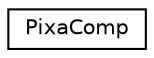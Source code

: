 digraph "Graphical Class Hierarchy"
{
 // LATEX_PDF_SIZE
  edge [fontname="Helvetica",fontsize="10",labelfontname="Helvetica",labelfontsize="10"];
  node [fontname="Helvetica",fontsize="10",shape=record];
  rankdir="LR";
  Node0 [label="PixaComp",height=0.2,width=0.4,color="black", fillcolor="white", style="filled",URL="$struct_pixa_comp.html",tooltip=" "];
}
